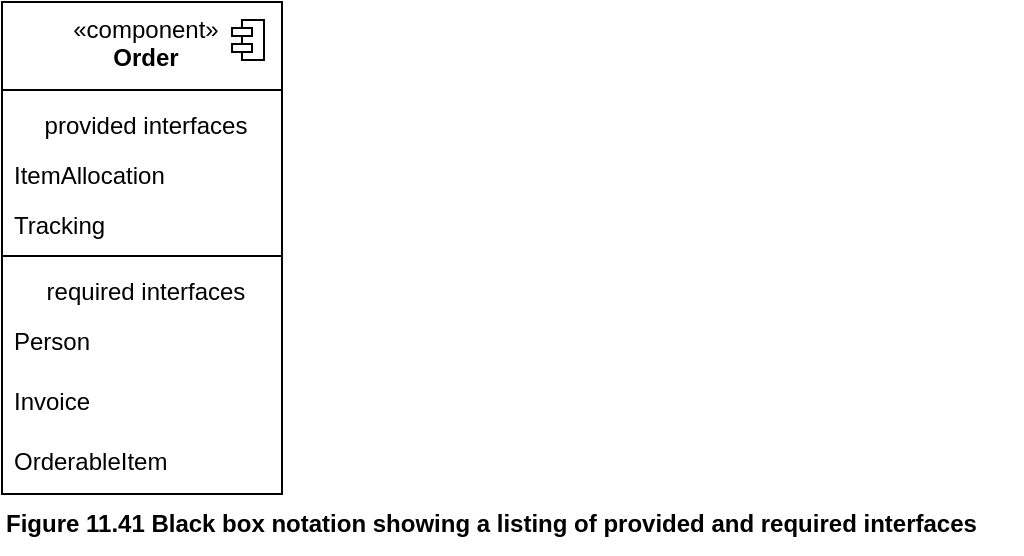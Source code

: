 <mxfile version="21.6.5" type="device">
  <diagram name="Page-1" id="s87R4rwoThfk0IRUvo51">
    <mxGraphModel dx="880" dy="545" grid="1" gridSize="10" guides="1" tooltips="1" connect="1" arrows="1" fold="1" page="1" pageScale="1" pageWidth="1169" pageHeight="827" math="0" shadow="0">
      <root>
        <mxCell id="0" />
        <mxCell id="1" parent="0" />
        <mxCell id="1DYKB0hQpVbcVL71ie1m-1" value="" style="fontStyle=1;align=center;verticalAlign=top;childLayout=stackLayout;horizontal=1;horizontalStack=0;resizeParent=1;resizeParentMax=0;resizeLast=0;marginBottom=0;" vertex="1" parent="1">
          <mxGeometry x="40" y="40" width="140" height="246" as="geometry" />
        </mxCell>
        <mxCell id="1DYKB0hQpVbcVL71ie1m-2" value="«component»&lt;br&gt;&lt;b&gt;Order&lt;/b&gt;" style="html=1;align=center;spacingLeft=4;verticalAlign=top;strokeColor=none;fillColor=none;whiteSpace=wrap;" vertex="1" parent="1DYKB0hQpVbcVL71ie1m-1">
          <mxGeometry width="140" height="40" as="geometry" />
        </mxCell>
        <mxCell id="1DYKB0hQpVbcVL71ie1m-3" value="" style="shape=module;jettyWidth=10;jettyHeight=4;" vertex="1" parent="1DYKB0hQpVbcVL71ie1m-2">
          <mxGeometry x="1" width="16" height="20" relative="1" as="geometry">
            <mxPoint x="-25" y="9" as="offset" />
          </mxGeometry>
        </mxCell>
        <mxCell id="1DYKB0hQpVbcVL71ie1m-4" value="" style="line;strokeWidth=1;fillColor=none;align=left;verticalAlign=middle;spacingTop=-1;spacingLeft=3;spacingRight=3;rotatable=0;labelPosition=right;points=[];portConstraint=eastwest;" vertex="1" parent="1DYKB0hQpVbcVL71ie1m-1">
          <mxGeometry y="40" width="140" height="8" as="geometry" />
        </mxCell>
        <mxCell id="1DYKB0hQpVbcVL71ie1m-5" value="provided interfaces" style="html=1;align=center;spacingLeft=4;verticalAlign=top;strokeColor=none;fillColor=none;whiteSpace=wrap;" vertex="1" parent="1DYKB0hQpVbcVL71ie1m-1">
          <mxGeometry y="48" width="140" height="25" as="geometry" />
        </mxCell>
        <mxCell id="1DYKB0hQpVbcVL71ie1m-6" value="ItemAllocation" style="html=1;align=left;spacingLeft=4;verticalAlign=top;strokeColor=none;fillColor=none;whiteSpace=wrap;" vertex="1" parent="1DYKB0hQpVbcVL71ie1m-1">
          <mxGeometry y="73" width="140" height="25" as="geometry" />
        </mxCell>
        <mxCell id="1DYKB0hQpVbcVL71ie1m-10" value="Tracking" style="html=1;align=left;spacingLeft=4;verticalAlign=top;strokeColor=none;fillColor=none;whiteSpace=wrap;" vertex="1" parent="1DYKB0hQpVbcVL71ie1m-1">
          <mxGeometry y="98" width="140" height="25" as="geometry" />
        </mxCell>
        <mxCell id="1DYKB0hQpVbcVL71ie1m-7" value="" style="line;strokeWidth=1;fillColor=none;align=left;verticalAlign=middle;spacingTop=-1;spacingLeft=3;spacingRight=3;rotatable=0;labelPosition=right;points=[];portConstraint=eastwest;" vertex="1" parent="1DYKB0hQpVbcVL71ie1m-1">
          <mxGeometry y="123" width="140" height="8" as="geometry" />
        </mxCell>
        <mxCell id="1DYKB0hQpVbcVL71ie1m-8" value="required interfaces" style="html=1;align=center;spacingLeft=4;verticalAlign=top;strokeColor=none;fillColor=none;whiteSpace=wrap;" vertex="1" parent="1DYKB0hQpVbcVL71ie1m-1">
          <mxGeometry y="131" width="140" height="25" as="geometry" />
        </mxCell>
        <mxCell id="1DYKB0hQpVbcVL71ie1m-9" value="Person" style="html=1;align=left;spacingLeft=4;verticalAlign=top;strokeColor=none;fillColor=none;whiteSpace=wrap;" vertex="1" parent="1DYKB0hQpVbcVL71ie1m-1">
          <mxGeometry y="156" width="140" height="30" as="geometry" />
        </mxCell>
        <mxCell id="1DYKB0hQpVbcVL71ie1m-11" value="Invoice" style="html=1;align=left;spacingLeft=4;verticalAlign=top;strokeColor=none;fillColor=none;whiteSpace=wrap;" vertex="1" parent="1DYKB0hQpVbcVL71ie1m-1">
          <mxGeometry y="186" width="140" height="30" as="geometry" />
        </mxCell>
        <mxCell id="1DYKB0hQpVbcVL71ie1m-12" value="OrderableItem" style="html=1;align=left;spacingLeft=4;verticalAlign=top;strokeColor=none;fillColor=none;whiteSpace=wrap;" vertex="1" parent="1DYKB0hQpVbcVL71ie1m-1">
          <mxGeometry y="216" width="140" height="30" as="geometry" />
        </mxCell>
        <mxCell id="1DYKB0hQpVbcVL71ie1m-13" value="&lt;b&gt;Figure 11.41 Black box notation showing a listing of provided and required interfaces&lt;/b&gt;" style="text;html=1;align=left;verticalAlign=middle;resizable=0;points=[];autosize=1;strokeColor=none;fillColor=none;" vertex="1" parent="1">
          <mxGeometry x="40" y="286" width="510" height="30" as="geometry" />
        </mxCell>
      </root>
    </mxGraphModel>
  </diagram>
</mxfile>
